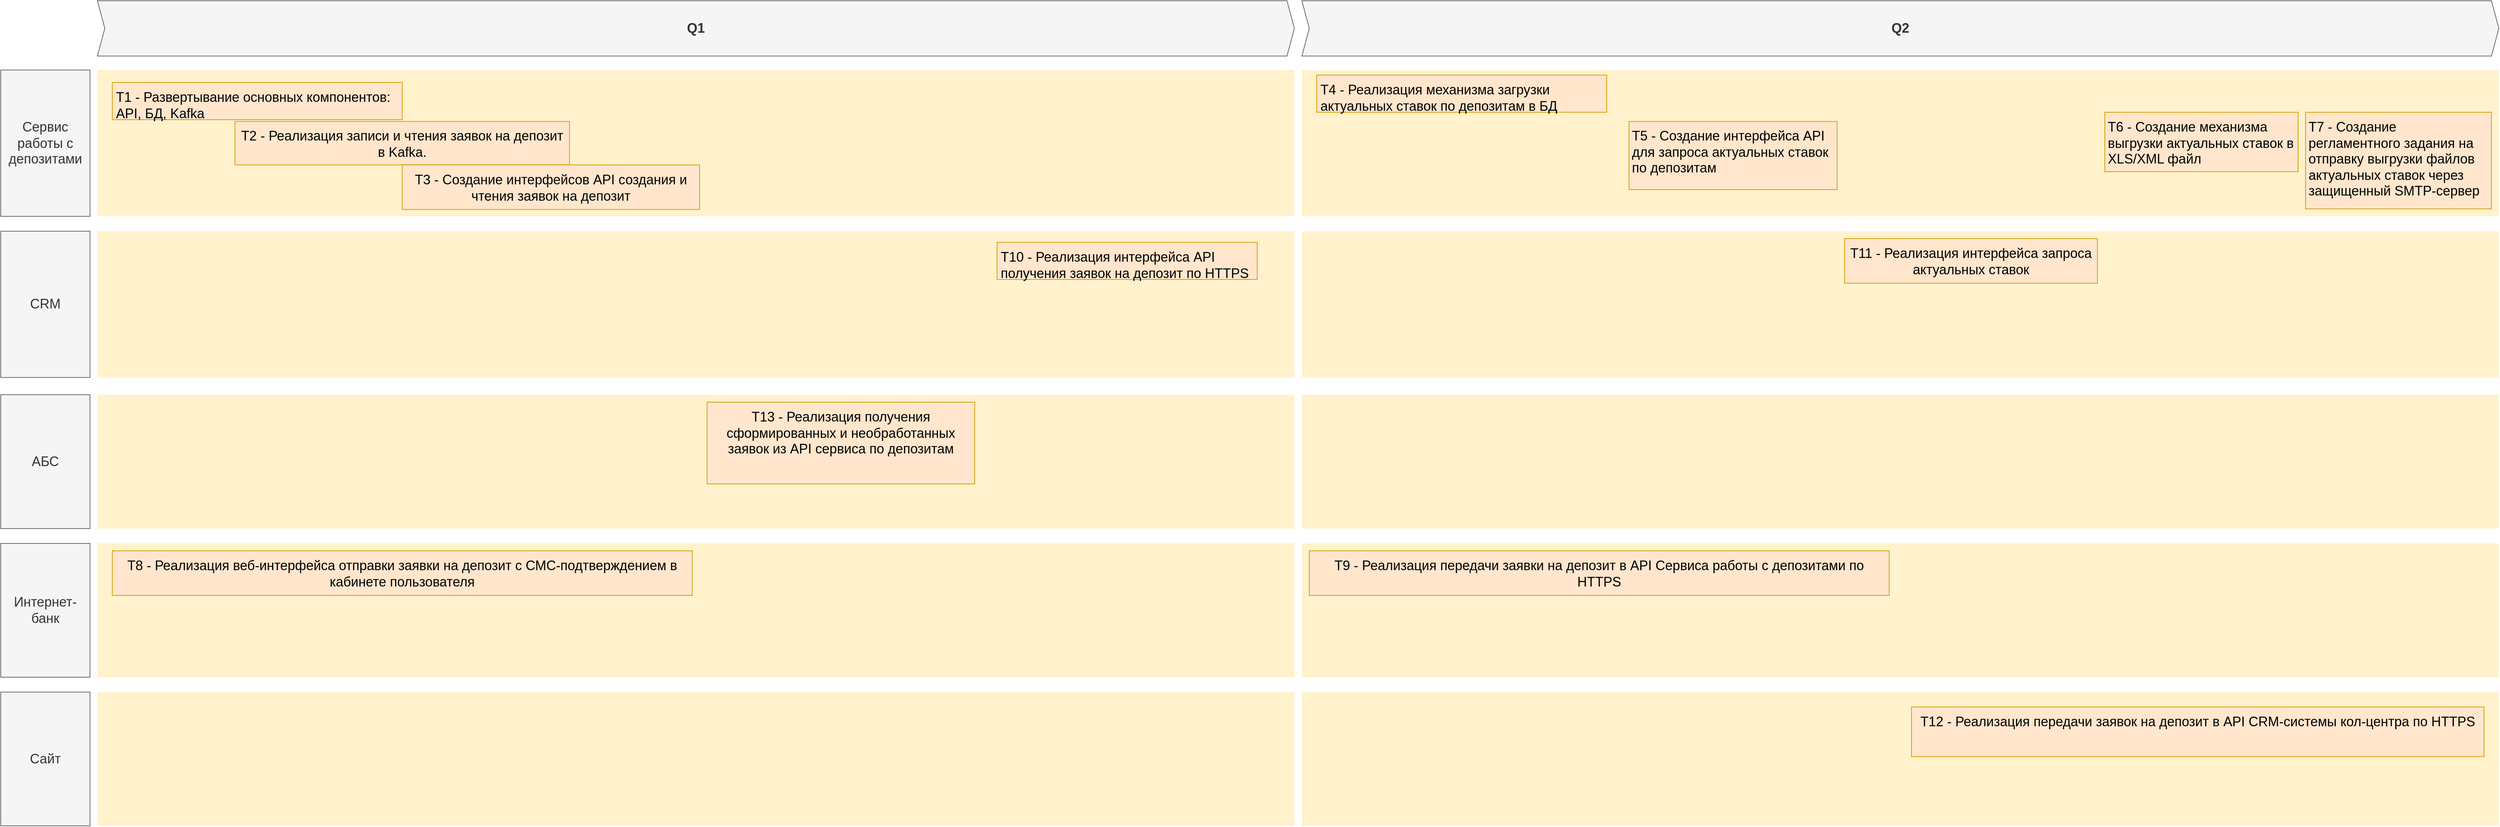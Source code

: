 <mxfile version="27.0.9" pages="2">
  <diagram id="1zcTAVt1k4KSup7FvAfL" name="Roadmap">
    <mxGraphModel dx="5192" dy="3581" grid="1" gridSize="10" guides="1" tooltips="1" connect="1" arrows="1" fold="1" page="1" pageScale="1" pageWidth="3300" pageHeight="2339" math="0" shadow="0">
      <root>
        <mxCell id="3D7FDG2aXA9G618_Kong-0" />
        <mxCell id="3D7FDG2aXA9G618_Kong-1" parent="3D7FDG2aXA9G618_Kong-0" />
        <mxCell id="OxsA6gUJjpqj7tqVPql0-19" value="" style="shape=rect;fillColor=#fff2cc;strokeColor=none;fontSize=24;html=1;whiteSpace=wrap;align=left;verticalAlign=top;spacing=5;rounded=0;" vertex="1" parent="3D7FDG2aXA9G618_Kong-1">
          <mxGeometry x="-880" y="-310.0" width="1610" height="180" as="geometry" />
        </mxCell>
        <mxCell id="OxsA6gUJjpqj7tqVPql0-25" value="" style="shape=rect;fillColor=#fff2cc;strokeColor=none;fontSize=24;html=1;whiteSpace=wrap;align=left;verticalAlign=top;spacing=5;rounded=0;" vertex="1" parent="3D7FDG2aXA9G618_Kong-1">
          <mxGeometry x="-880" y="-710" width="1610" height="180" as="geometry" />
        </mxCell>
        <mxCell id="OxsA6gUJjpqj7tqVPql0-20" value="" style="shape=rect;fillColor=#fff2cc;strokeColor=none;fontSize=24;html=1;whiteSpace=wrap;align=left;verticalAlign=top;spacing=5;rounded=0;" vertex="1" parent="3D7FDG2aXA9G618_Kong-1">
          <mxGeometry x="-880" y="-930" width="1610" height="196.8" as="geometry" />
        </mxCell>
        <mxCell id="OxsA6gUJjpqj7tqVPql0-12" value="" style="shape=rect;fillColor=#fff2cc;strokeColor=none;fontSize=24;html=1;whiteSpace=wrap;align=left;verticalAlign=top;spacing=5;rounded=0;" vertex="1" parent="3D7FDG2aXA9G618_Kong-1">
          <mxGeometry x="-880" y="-510" width="1610" height="180" as="geometry" />
        </mxCell>
        <mxCell id="wGroBH12Sy7-OgBsN0fJ-2" value="" style="shape=rect;fillColor=#fff2cc;strokeColor=none;fontSize=24;html=1;whiteSpace=wrap;align=left;verticalAlign=top;spacing=5;rounded=0;" parent="3D7FDG2aXA9G618_Kong-1" vertex="1">
          <mxGeometry x="-2500" y="-510" width="1610" height="180" as="geometry" />
        </mxCell>
        <mxCell id="wGroBH12Sy7-OgBsN0fJ-4" value="" style="shape=rect;fillColor=#fff2cc;strokeColor=none;fontSize=24;html=1;whiteSpace=wrap;align=left;verticalAlign=top;spacing=5;rounded=0;" parent="3D7FDG2aXA9G618_Kong-1" vertex="1">
          <mxGeometry x="-2500" y="-1146.8" width="1610" height="196.8" as="geometry" />
        </mxCell>
        <mxCell id="wGroBH12Sy7-OgBsN0fJ-5" value="T1 - Развертывание основных компонентов: API, БД, Kafka" style="shape=rect;fillColor=#ffe6cc;strokeColor=#d79b00;fontSize=18;html=1;whiteSpace=wrap;align=left;verticalAlign=top;spacing=5;rounded=0;" parent="3D7FDG2aXA9G618_Kong-1" vertex="1">
          <mxGeometry x="-2480" y="-1130" width="390" height="50" as="geometry" />
        </mxCell>
        <mxCell id="wGroBH12Sy7-OgBsN0fJ-6" value="&lt;span style=&quot;text-align: left;&quot;&gt;T2 - Реализация записи и чтения заявок на депозит в Kafka.&lt;/span&gt;" style="shape=rect;fillColor=#ffe6cc;strokeColor=#d79b00;fontSize=18;html=1;whiteSpace=wrap;align=center;verticalAlign=top;spacing=5;rounded=0;" parent="3D7FDG2aXA9G618_Kong-1" vertex="1">
          <mxGeometry x="-2315" y="-1077.6" width="450" height="58.4" as="geometry" />
        </mxCell>
        <mxCell id="wGroBH12Sy7-OgBsN0fJ-7" value="Сервис работы с депозитами" style="rounded=0;whiteSpace=wrap;html=1;fillColor=#f5f5f5;fontColor=#333333;strokeColor=#666666;fontSize=18;" parent="3D7FDG2aXA9G618_Kong-1" vertex="1">
          <mxGeometry x="-2630" y="-1146.8" width="120" height="196.8" as="geometry" />
        </mxCell>
        <mxCell id="wGroBH12Sy7-OgBsN0fJ-8" value="Интернет-банк" style="rounded=0;whiteSpace=wrap;html=1;fillColor=#f5f5f5;fontColor=#333333;strokeColor=#666666;fontSize=18;" parent="3D7FDG2aXA9G618_Kong-1" vertex="1">
          <mxGeometry x="-2630" y="-510" width="120" height="180" as="geometry" />
        </mxCell>
        <mxCell id="wGroBH12Sy7-OgBsN0fJ-9" value="Q1" style="shape=step;perimeter=stepPerimeter;whiteSpace=wrap;html=1;fixedSize=1;size=10;fillColor=#f5f5f5;strokeColor=#666666;fontSize=18;fontStyle=1;align=center;rounded=0;fontColor=#333333;" parent="3D7FDG2aXA9G618_Kong-1" vertex="1">
          <mxGeometry x="-2500" y="-1240" width="1610" height="74.4" as="geometry" />
        </mxCell>
        <mxCell id="wGroBH12Sy7-OgBsN0fJ-11" value="T9 - Реализация передачи заявки на депозит в API Сервиса работы с депозитами по HTTPS" style="shape=rect;fillColor=#ffe6cc;strokeColor=#d79b00;fontSize=18;html=1;whiteSpace=wrap;align=center;verticalAlign=top;spacing=5;rounded=0;" parent="3D7FDG2aXA9G618_Kong-1" vertex="1">
          <mxGeometry x="-870" y="-500" width="780" height="60" as="geometry" />
        </mxCell>
        <mxCell id="wGroBH12Sy7-OgBsN0fJ-15" value="T8 - Реализация веб-интерфейса отправки заявки на депозит с СМС-подтверждением в кабинете пользователя" style="shape=rect;fillColor=#ffe6cc;strokeColor=#d79b00;fontSize=18;html=1;whiteSpace=wrap;align=center;verticalAlign=top;spacing=5;rounded=0;" parent="3D7FDG2aXA9G618_Kong-1" vertex="1">
          <mxGeometry x="-2480" y="-500" width="780" height="60" as="geometry" />
        </mxCell>
        <mxCell id="OxsA6gUJjpqj7tqVPql0-0" value="" style="shape=rect;fillColor=#fff2cc;strokeColor=none;fontSize=24;html=1;whiteSpace=wrap;align=left;verticalAlign=top;spacing=5;rounded=0;" vertex="1" parent="3D7FDG2aXA9G618_Kong-1">
          <mxGeometry x="-2500" y="-310.0" width="1610" height="180" as="geometry" />
        </mxCell>
        <mxCell id="OxsA6gUJjpqj7tqVPql0-1" value="" style="shape=rect;fillColor=#fff2cc;strokeColor=none;fontSize=24;html=1;whiteSpace=wrap;align=left;verticalAlign=top;spacing=5;rounded=0;" vertex="1" parent="3D7FDG2aXA9G618_Kong-1">
          <mxGeometry x="-2500" y="-930" width="1610" height="196.8" as="geometry" />
        </mxCell>
        <mxCell id="OxsA6gUJjpqj7tqVPql0-2" value="T10 - Реализация интерфейса API получения заявок на депозит по HTTPS" style="shape=rect;fillColor=#ffe6cc;strokeColor=#d79b00;fontSize=18;html=1;whiteSpace=wrap;align=left;verticalAlign=top;spacing=5;rounded=0;" vertex="1" parent="3D7FDG2aXA9G618_Kong-1">
          <mxGeometry x="-1290" y="-915" width="350" height="50" as="geometry" />
        </mxCell>
        <mxCell id="OxsA6gUJjpqj7tqVPql0-3" value="T11 - Реализация интерфейса запроса актуальных ставок" style="shape=rect;fillColor=#ffe6cc;strokeColor=#d79b00;fontSize=18;html=1;whiteSpace=wrap;align=center;verticalAlign=top;spacing=5;rounded=0;" vertex="1" parent="3D7FDG2aXA9G618_Kong-1">
          <mxGeometry x="-150" y="-920" width="340" height="60" as="geometry" />
        </mxCell>
        <mxCell id="OxsA6gUJjpqj7tqVPql0-4" value="CRM" style="rounded=0;whiteSpace=wrap;html=1;fillColor=#f5f5f5;fontColor=#333333;strokeColor=#666666;fontSize=18;" vertex="1" parent="3D7FDG2aXA9G618_Kong-1">
          <mxGeometry x="-2630" y="-930" width="120" height="196.8" as="geometry" />
        </mxCell>
        <mxCell id="OxsA6gUJjpqj7tqVPql0-5" value="Сайт" style="rounded=0;whiteSpace=wrap;html=1;fillColor=#f5f5f5;fontColor=#333333;strokeColor=#666666;fontSize=18;" vertex="1" parent="3D7FDG2aXA9G618_Kong-1">
          <mxGeometry x="-2630" y="-310.0" width="120" height="180" as="geometry" />
        </mxCell>
        <mxCell id="OxsA6gUJjpqj7tqVPql0-7" value="T12 - Реализация передачи заявок на депозит в API CRM-системы кол-центра по HTTPS" style="shape=rect;fillColor=#ffe6cc;strokeColor=#d79b00;fontSize=18;html=1;whiteSpace=wrap;align=center;verticalAlign=top;spacing=5;rounded=0;" vertex="1" parent="3D7FDG2aXA9G618_Kong-1">
          <mxGeometry x="-60" y="-290" width="770" height="66.8" as="geometry" />
        </mxCell>
        <mxCell id="OxsA6gUJjpqj7tqVPql0-8" value="" style="shape=rect;fillColor=#fff2cc;strokeColor=none;fontSize=24;html=1;whiteSpace=wrap;align=left;verticalAlign=top;spacing=5;rounded=0;" vertex="1" parent="3D7FDG2aXA9G618_Kong-1">
          <mxGeometry x="-2500" y="-710" width="1610" height="180" as="geometry" />
        </mxCell>
        <mxCell id="OxsA6gUJjpqj7tqVPql0-9" value="АБС" style="rounded=0;whiteSpace=wrap;html=1;fillColor=#f5f5f5;fontColor=#333333;strokeColor=#666666;fontSize=18;" vertex="1" parent="3D7FDG2aXA9G618_Kong-1">
          <mxGeometry x="-2630" y="-710" width="120" height="180" as="geometry" />
        </mxCell>
        <mxCell id="OxsA6gUJjpqj7tqVPql0-11" value="T13 - Реализация получения сформированных и необработанных заявок из API сервиса по депозитам" style="shape=rect;fillColor=#ffe6cc;strokeColor=#d79b00;fontSize=18;html=1;whiteSpace=wrap;align=center;verticalAlign=top;spacing=5;rounded=0;" vertex="1" parent="3D7FDG2aXA9G618_Kong-1">
          <mxGeometry x="-1680" y="-700" width="360" height="110" as="geometry" />
        </mxCell>
        <mxCell id="OxsA6gUJjpqj7tqVPql0-13" value="" style="shape=rect;fillColor=#fff2cc;strokeColor=none;fontSize=24;html=1;whiteSpace=wrap;align=left;verticalAlign=top;spacing=5;rounded=0;" vertex="1" parent="3D7FDG2aXA9G618_Kong-1">
          <mxGeometry x="-880" y="-1146.8" width="1610" height="196.8" as="geometry" />
        </mxCell>
        <mxCell id="OxsA6gUJjpqj7tqVPql0-14" value="T4 - Реализация механизма загрузки актуальных ставок по депозитам в БД" style="shape=rect;fillColor=#ffe6cc;strokeColor=#d79b00;fontSize=18;html=1;whiteSpace=wrap;align=left;verticalAlign=top;spacing=5;rounded=0;" vertex="1" parent="3D7FDG2aXA9G618_Kong-1">
          <mxGeometry x="-860" y="-1140" width="390" height="50" as="geometry" />
        </mxCell>
        <mxCell id="OxsA6gUJjpqj7tqVPql0-15" value="&lt;div style=&quot;text-align: left;&quot;&gt;&lt;span style=&quot;background-color: transparent; color: light-dark(rgb(0, 0, 0), rgb(255, 255, 255));&quot;&gt;T5 - Создание интерфейса API для запроса актуальных ставок по депозитам&lt;/span&gt;&lt;/div&gt;" style="shape=rect;fillColor=#ffe6cc;strokeColor=#d79b00;fontSize=18;html=1;whiteSpace=wrap;align=center;verticalAlign=top;spacing=5;rounded=0;" vertex="1" parent="3D7FDG2aXA9G618_Kong-1">
          <mxGeometry x="-440" y="-1077.6" width="280" height="91.6" as="geometry" />
        </mxCell>
        <mxCell id="OxsA6gUJjpqj7tqVPql0-16" value="Q2" style="shape=step;perimeter=stepPerimeter;whiteSpace=wrap;html=1;fixedSize=1;size=10;fillColor=#f5f5f5;strokeColor=#666666;fontSize=18;fontStyle=1;align=center;rounded=0;fontColor=#333333;" vertex="1" parent="3D7FDG2aXA9G618_Kong-1">
          <mxGeometry x="-880" y="-1240" width="1610" height="74.4" as="geometry" />
        </mxCell>
        <mxCell id="OxsA6gUJjpqj7tqVPql0-28" value="&lt;span style=&quot;text-align: left;&quot;&gt;T3 - Создание интерфейсов API создания и чтения заявок на депозит&lt;/span&gt;" style="shape=rect;fillColor=#ffe6cc;strokeColor=#d79b00;fontSize=18;html=1;whiteSpace=wrap;align=center;verticalAlign=top;spacing=5;rounded=0;" vertex="1" parent="3D7FDG2aXA9G618_Kong-1">
          <mxGeometry x="-2090" y="-1019.2" width="400" height="60" as="geometry" />
        </mxCell>
        <mxCell id="OxsA6gUJjpqj7tqVPql0-29" value="&lt;div style=&quot;text-align: left;&quot;&gt;T6 - Создание механизма выгрузки актуальных ставок в XLS/XML файл&lt;/div&gt;" style="shape=rect;fillColor=#ffe6cc;strokeColor=#d79b00;fontSize=18;html=1;whiteSpace=wrap;align=center;verticalAlign=top;spacing=5;rounded=0;" vertex="1" parent="3D7FDG2aXA9G618_Kong-1">
          <mxGeometry x="200" y="-1090" width="260" height="80" as="geometry" />
        </mxCell>
        <mxCell id="OxsA6gUJjpqj7tqVPql0-30" value="&lt;div style=&quot;text-align: left;&quot;&gt;T7 - Создание регламентного задания на отправку выгрузки файлов актуальных ставок через защищенный SMTP-сервер&lt;/div&gt;" style="shape=rect;fillColor=#ffe6cc;strokeColor=#d79b00;fontSize=18;html=1;whiteSpace=wrap;align=center;verticalAlign=top;spacing=5;rounded=0;" vertex="1" parent="3D7FDG2aXA9G618_Kong-1">
          <mxGeometry x="470" y="-1090" width="250" height="130" as="geometry" />
        </mxCell>
      </root>
    </mxGraphModel>
  </diagram>
  <diagram id="6faDem5PxRRIMGQd80wj" name="Roadmap_change">
    <mxGraphModel grid="1" page="1" gridSize="10" guides="1" tooltips="1" connect="1" arrows="1" fold="1" pageScale="1" pageWidth="3300" pageHeight="2339" math="0" shadow="0">
      <root>
        <mxCell id="0" />
        <mxCell id="1" parent="0" />
        <mxCell id="QlwB00z0-otb056kdUWZ-19" value="" style="shape=rect;fillColor=#fff2cc;strokeColor=none;fontSize=24;html=1;whiteSpace=wrap;align=left;verticalAlign=top;spacing=5;rounded=0;" vertex="1" parent="1">
          <mxGeometry x="-2500" y="-530" width="1620" height="190" as="geometry" />
        </mxCell>
        <mxCell id="QlwB00z0-otb056kdUWZ-18" value="" style="shape=rect;fillColor=#fff2cc;strokeColor=none;fontSize=24;html=1;whiteSpace=wrap;align=left;verticalAlign=top;spacing=5;rounded=0;" vertex="1" parent="1">
          <mxGeometry x="-2500" y="-730" width="1620" height="180" as="geometry" />
        </mxCell>
        <mxCell id="QlwB00z0-otb056kdUWZ-17" value="" style="shape=rect;fillColor=#fff2cc;strokeColor=none;fontSize=24;html=1;whiteSpace=wrap;align=left;verticalAlign=top;spacing=5;rounded=0;" vertex="1" parent="1">
          <mxGeometry x="-2500" y="-930" width="1610" height="180" as="geometry" />
        </mxCell>
        <mxCell id="QlwB00z0-otb056kdUWZ-3" value="" style="shape=rect;fillColor=#fff2cc;strokeColor=none;fontSize=24;html=1;whiteSpace=wrap;align=left;verticalAlign=top;spacing=5;rounded=0;" vertex="1" parent="1">
          <mxGeometry x="-2500" y="-1146.8" width="1610" height="196.8" as="geometry" />
        </mxCell>
        <mxCell id="QlwB00z0-otb056kdUWZ-4" value="T1 - API сервиса интеграции депозитов АБС" style="shape=rect;fillColor=#ffe6cc;strokeColor=#d79b00;fontSize=18;html=1;whiteSpace=wrap;align=left;verticalAlign=top;spacing=5;rounded=0;" vertex="1" parent="1">
          <mxGeometry x="-2480" y="-1120" width="390" height="50" as="geometry" />
        </mxCell>
        <mxCell id="QlwB00z0-otb056kdUWZ-5" value="T2 - Передача файлов на SFTP-сервер" style="shape=rect;fillColor=#ffe6cc;strokeColor=#d79b00;fontSize=18;html=1;whiteSpace=wrap;align=center;verticalAlign=top;spacing=5;rounded=0;" vertex="1" parent="1">
          <mxGeometry x="-2120" y="-1040" width="550" height="60" as="geometry" />
        </mxCell>
        <mxCell id="QlwB00z0-otb056kdUWZ-6" value="АБС&lt;div&gt;Сервис интеграции депозитов&lt;/div&gt;" style="rounded=0;whiteSpace=wrap;html=1;fillColor=#f5f5f5;fontColor=#333333;strokeColor=#666666;fontSize=18;" vertex="1" parent="1">
          <mxGeometry x="-2630" y="-1146.8" width="120" height="196.8" as="geometry" />
        </mxCell>
        <mxCell id="QlwB00z0-otb056kdUWZ-7" value="SFTP" style="rounded=0;whiteSpace=wrap;html=1;fillColor=#f5f5f5;fontColor=#333333;strokeColor=#666666;fontSize=18;" vertex="1" parent="1">
          <mxGeometry x="-2630" y="-930" width="120" height="180" as="geometry" />
        </mxCell>
        <mxCell id="QlwB00z0-otb056kdUWZ-8" value="Q2" style="shape=step;perimeter=stepPerimeter;whiteSpace=wrap;html=1;fixedSize=1;size=10;fillColor=#f5f5f5;strokeColor=#666666;fontSize=18;fontStyle=1;align=center;rounded=0;fontColor=#333333;" vertex="1" parent="1">
          <mxGeometry x="-2500" y="-1240" width="1610" height="74.4" as="geometry" />
        </mxCell>
        <mxCell id="QlwB00z0-otb056kdUWZ-11" value="T5 - Вывод ставок пользователю системы колл-центра" style="shape=rect;fillColor=#ffe6cc;strokeColor=#d79b00;fontSize=18;html=1;whiteSpace=wrap;align=center;verticalAlign=top;spacing=5;rounded=0;" vertex="1" parent="1">
          <mxGeometry x="-1860" y="-640" width="940" height="50" as="geometry" />
        </mxCell>
        <mxCell id="QlwB00z0-otb056kdUWZ-12" value="T4 - Получение ставок через API интеграции АБС" style="shape=rect;fillColor=#ffe6cc;strokeColor=#d79b00;fontSize=18;html=1;whiteSpace=wrap;align=center;verticalAlign=top;spacing=5;rounded=0;" vertex="1" parent="1">
          <mxGeometry x="-2060" y="-720" width="480" height="60" as="geometry" />
        </mxCell>
        <mxCell id="QlwB00z0-otb056kdUWZ-13" value="T6 - Получение файлов с SFTP для операторов партнера" style="shape=rect;fillColor=#ffe6cc;strokeColor=#d79b00;fontSize=18;html=1;whiteSpace=wrap;align=center;verticalAlign=top;spacing=5;rounded=0;" vertex="1" parent="1">
          <mxGeometry x="-1560" y="-470" width="640" height="50" as="geometry" />
        </mxCell>
        <mxCell id="QlwB00z0-otb056kdUWZ-14" value="Система колл-центра" style="rounded=0;whiteSpace=wrap;html=1;fillColor=#f5f5f5;fontColor=#333333;strokeColor=#666666;fontSize=18;" vertex="1" parent="1">
          <mxGeometry x="-2630" y="-730" width="120" height="180" as="geometry" />
        </mxCell>
        <mxCell id="QlwB00z0-otb056kdUWZ-15" value="Система&amp;nbsp; партнерского колл-центра" style="rounded=0;whiteSpace=wrap;html=1;fillColor=#f5f5f5;fontColor=#333333;strokeColor=#666666;fontSize=18;" vertex="1" parent="1">
          <mxGeometry x="-2630" y="-530" width="120" height="190" as="geometry" />
        </mxCell>
        <mxCell id="QlwB00z0-otb056kdUWZ-16" value="T3 - Развернуть SFTP сервер" style="shape=rect;fillColor=#ffe6cc;strokeColor=#d79b00;fontSize=18;html=1;whiteSpace=wrap;align=center;verticalAlign=top;spacing=5;rounded=0;" vertex="1" parent="1">
          <mxGeometry x="-2400" y="-910" width="280" height="60" as="geometry" />
        </mxCell>
      </root>
    </mxGraphModel>
  </diagram>
</mxfile>
